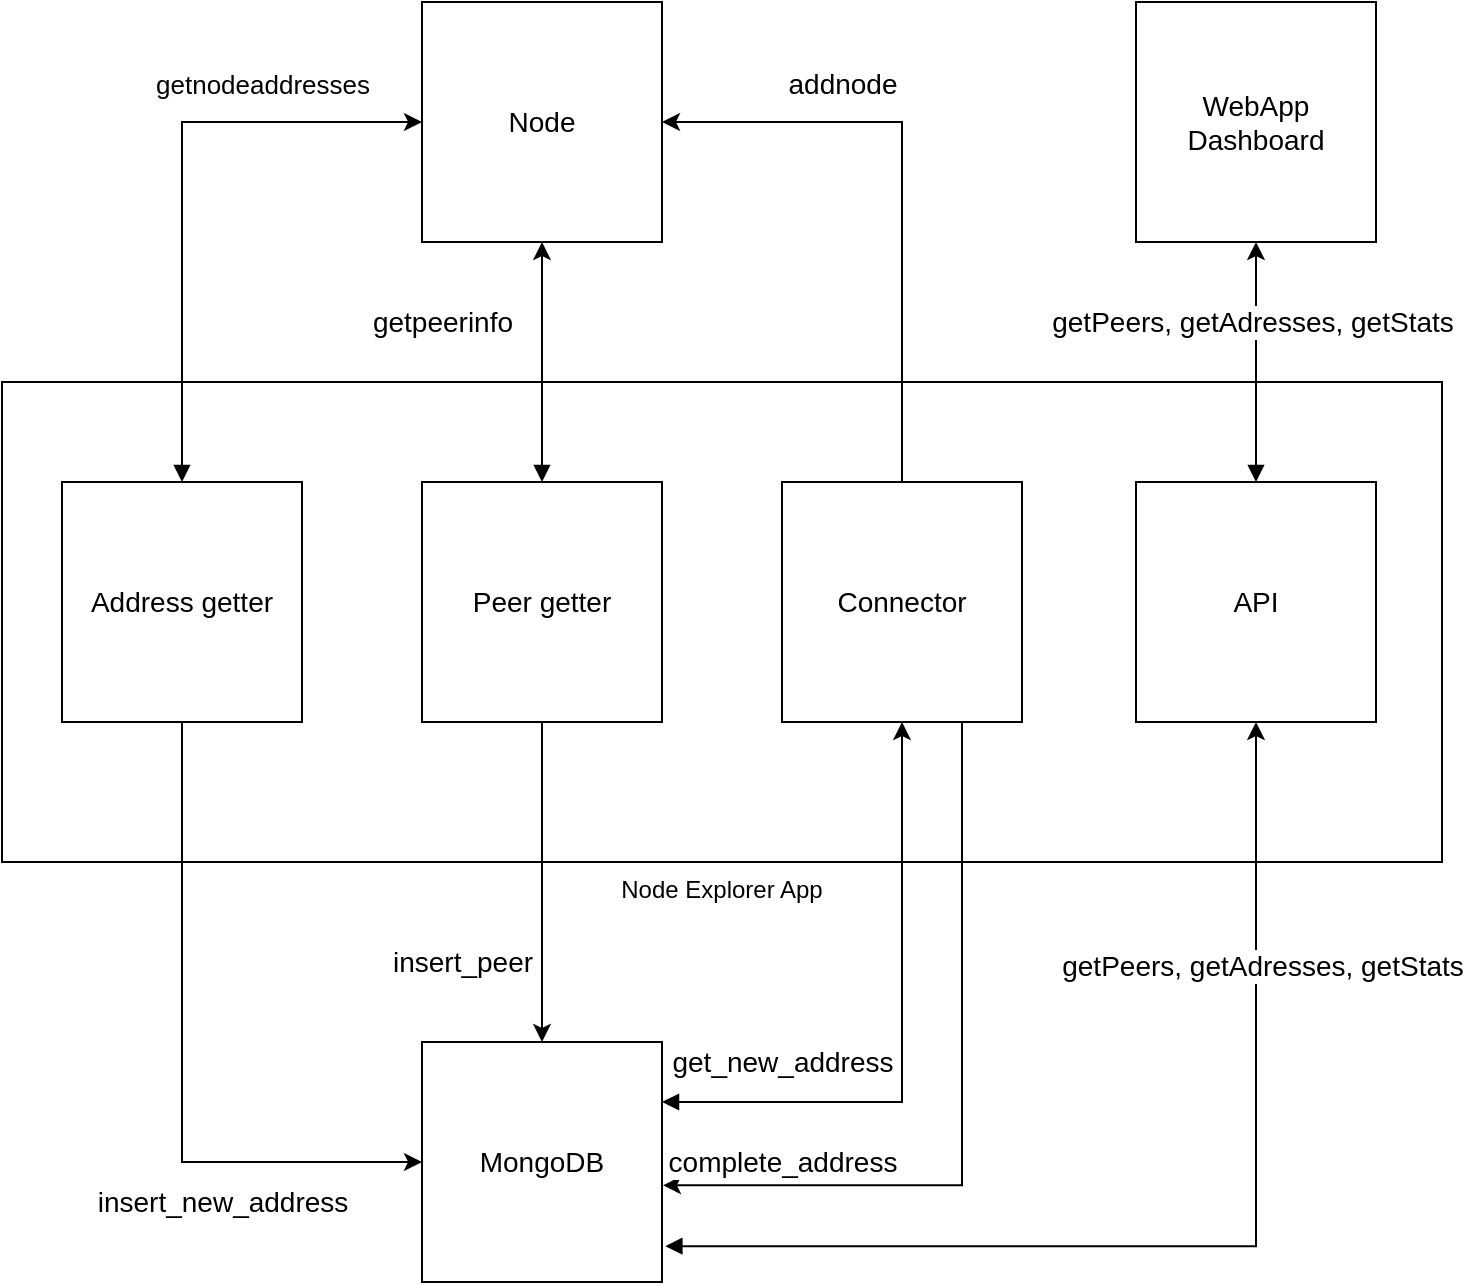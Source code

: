 <mxfile version="18.0.0" type="device"><diagram id="NlVgQWFk4MWVlC072JvY" name="Page-1"><mxGraphModel dx="1673" dy="869" grid="1" gridSize="10" guides="1" tooltips="1" connect="1" arrows="1" fold="1" page="1" pageScale="1" pageWidth="1654" pageHeight="1169" math="0" shadow="0"><root><mxCell id="0"/><mxCell id="1" parent="0"/><mxCell id="PtnNslAUQVRZYLovmZTt-2" value="&lt;font style=&quot;font-size: 14px;&quot;&gt;Node&lt;/font&gt;" style="rounded=0;whiteSpace=wrap;html=1;" vertex="1" parent="1"><mxGeometry x="410" y="250" width="120" height="120" as="geometry"/></mxCell><mxCell id="PtnNslAUQVRZYLovmZTt-3" value="Node Explorer App" style="rounded=0;whiteSpace=wrap;html=1;labelPosition=center;verticalLabelPosition=bottom;align=center;verticalAlign=top;" vertex="1" parent="1"><mxGeometry x="200" y="440" width="720" height="240" as="geometry"/></mxCell><mxCell id="PtnNslAUQVRZYLovmZTt-22" style="edgeStyle=orthogonalEdgeStyle;rounded=0;orthogonalLoop=1;jettySize=auto;html=1;exitX=1;exitY=0.25;exitDx=0;exitDy=0;entryX=0.5;entryY=1;entryDx=0;entryDy=0;fontSize=14;startArrow=block;startFill=1;" edge="1" parent="1" source="PtnNslAUQVRZYLovmZTt-4" target="PtnNslAUQVRZYLovmZTt-7"><mxGeometry relative="1" as="geometry"><Array as="points"><mxPoint x="650" y="800"/></Array></mxGeometry></mxCell><mxCell id="PtnNslAUQVRZYLovmZTt-28" value="get_new_address" style="edgeLabel;html=1;align=center;verticalAlign=middle;resizable=0;points=[];fontSize=14;" vertex="1" connectable="0" parent="PtnNslAUQVRZYLovmZTt-22"><mxGeometry x="0.039" y="-4" relative="1" as="geometry"><mxPoint x="-64" y="21" as="offset"/></mxGeometry></mxCell><mxCell id="PtnNslAUQVRZYLovmZTt-25" style="edgeStyle=orthogonalEdgeStyle;rounded=0;orthogonalLoop=1;jettySize=auto;html=1;exitX=1.014;exitY=0.851;exitDx=0;exitDy=0;entryX=0.5;entryY=1;entryDx=0;entryDy=0;fontSize=14;startArrow=block;startFill=1;exitPerimeter=0;" edge="1" parent="1" source="PtnNslAUQVRZYLovmZTt-4" target="PtnNslAUQVRZYLovmZTt-8"><mxGeometry relative="1" as="geometry"><Array as="points"><mxPoint x="827" y="872"/></Array></mxGeometry></mxCell><mxCell id="PtnNslAUQVRZYLovmZTt-31" value="getPeers, getAdresses, getStats" style="edgeLabel;html=1;align=center;verticalAlign=middle;resizable=0;points=[];fontSize=14;" vertex="1" connectable="0" parent="PtnNslAUQVRZYLovmZTt-25"><mxGeometry x="-0.747" y="-5" relative="1" as="geometry"><mxPoint x="228" y="-145" as="offset"/></mxGeometry></mxCell><mxCell id="PtnNslAUQVRZYLovmZTt-4" value="&lt;font style=&quot;font-size: 14px;&quot;&gt;MongoDB&lt;/font&gt;" style="rounded=0;whiteSpace=wrap;html=1;" vertex="1" parent="1"><mxGeometry x="410" y="770" width="120" height="120" as="geometry"/></mxCell><mxCell id="PtnNslAUQVRZYLovmZTt-11" style="edgeStyle=orthogonalEdgeStyle;rounded=0;orthogonalLoop=1;jettySize=auto;html=1;exitX=0.5;exitY=0;exitDx=0;exitDy=0;startArrow=block;startFill=1;entryX=0;entryY=0.5;entryDx=0;entryDy=0;" edge="1" parent="1" source="PtnNslAUQVRZYLovmZTt-5" target="PtnNslAUQVRZYLovmZTt-2"><mxGeometry relative="1" as="geometry"><mxPoint x="320" y="260" as="targetPoint"/><Array as="points"><mxPoint x="290" y="310"/></Array></mxGeometry></mxCell><mxCell id="PtnNslAUQVRZYLovmZTt-12" value="getnodeaddresses" style="edgeLabel;html=1;align=center;verticalAlign=middle;resizable=0;points=[];fontSize=13;" vertex="1" connectable="0" parent="PtnNslAUQVRZYLovmZTt-11"><mxGeometry x="-0.077" y="4" relative="1" as="geometry"><mxPoint x="44" y="-61" as="offset"/></mxGeometry></mxCell><mxCell id="PtnNslAUQVRZYLovmZTt-20" style="edgeStyle=orthogonalEdgeStyle;rounded=0;orthogonalLoop=1;jettySize=auto;html=1;exitX=0.5;exitY=1;exitDx=0;exitDy=0;entryX=0;entryY=0.5;entryDx=0;entryDy=0;fontSize=14;startArrow=none;startFill=0;" edge="1" parent="1" source="PtnNslAUQVRZYLovmZTt-5" target="PtnNslAUQVRZYLovmZTt-4"><mxGeometry relative="1" as="geometry"/></mxCell><mxCell id="PtnNslAUQVRZYLovmZTt-26" value="insert_new_address" style="edgeLabel;html=1;align=center;verticalAlign=middle;resizable=0;points=[];fontSize=14;" vertex="1" connectable="0" parent="PtnNslAUQVRZYLovmZTt-20"><mxGeometry x="-0.046" y="-2" relative="1" as="geometry"><mxPoint x="22" y="78" as="offset"/></mxGeometry></mxCell><mxCell id="PtnNslAUQVRZYLovmZTt-5" value="&lt;font style=&quot;font-size: 14px;&quot;&gt;Address getter&lt;/font&gt;" style="whiteSpace=wrap;html=1;aspect=fixed;" vertex="1" parent="1"><mxGeometry x="230" y="490" width="120" height="120" as="geometry"/></mxCell><mxCell id="PtnNslAUQVRZYLovmZTt-14" style="edgeStyle=orthogonalEdgeStyle;rounded=0;orthogonalLoop=1;jettySize=auto;html=1;exitX=0.5;exitY=0;exitDx=0;exitDy=0;entryX=0.5;entryY=1;entryDx=0;entryDy=0;fontSize=14;startArrow=block;startFill=1;" edge="1" parent="1" source="PtnNslAUQVRZYLovmZTt-6" target="PtnNslAUQVRZYLovmZTt-2"><mxGeometry relative="1" as="geometry"/></mxCell><mxCell id="PtnNslAUQVRZYLovmZTt-18" value="getpeerinfo" style="edgeLabel;html=1;align=center;verticalAlign=middle;resizable=0;points=[];fontSize=14;" vertex="1" connectable="0" parent="PtnNslAUQVRZYLovmZTt-14"><mxGeometry x="-0.133" y="3" relative="1" as="geometry"><mxPoint x="-47" y="-28" as="offset"/></mxGeometry></mxCell><mxCell id="PtnNslAUQVRZYLovmZTt-21" style="edgeStyle=orthogonalEdgeStyle;rounded=0;orthogonalLoop=1;jettySize=auto;html=1;exitX=0.5;exitY=1;exitDx=0;exitDy=0;entryX=0.5;entryY=0;entryDx=0;entryDy=0;fontSize=14;startArrow=none;startFill=0;" edge="1" parent="1" source="PtnNslAUQVRZYLovmZTt-6" target="PtnNslAUQVRZYLovmZTt-4"><mxGeometry relative="1" as="geometry"/></mxCell><mxCell id="PtnNslAUQVRZYLovmZTt-27" value="insert_peer" style="edgeLabel;html=1;align=center;verticalAlign=middle;resizable=0;points=[];fontSize=14;" vertex="1" connectable="0" parent="PtnNslAUQVRZYLovmZTt-21"><mxGeometry x="0.248" y="1" relative="1" as="geometry"><mxPoint x="-41" y="20" as="offset"/></mxGeometry></mxCell><mxCell id="PtnNslAUQVRZYLovmZTt-6" value="&lt;font style=&quot;font-size: 14px;&quot;&gt;Peer getter&lt;/font&gt;" style="whiteSpace=wrap;html=1;aspect=fixed;" vertex="1" parent="1"><mxGeometry x="410" y="490" width="120" height="120" as="geometry"/></mxCell><mxCell id="PtnNslAUQVRZYLovmZTt-15" style="edgeStyle=orthogonalEdgeStyle;rounded=0;orthogonalLoop=1;jettySize=auto;html=1;exitX=0.5;exitY=0;exitDx=0;exitDy=0;entryX=1;entryY=0.5;entryDx=0;entryDy=0;fontSize=14;startArrow=none;startFill=0;" edge="1" parent="1" source="PtnNslAUQVRZYLovmZTt-7" target="PtnNslAUQVRZYLovmZTt-2"><mxGeometry relative="1" as="geometry"><Array as="points"><mxPoint x="650" y="310"/></Array></mxGeometry></mxCell><mxCell id="PtnNslAUQVRZYLovmZTt-19" value="addnode" style="edgeLabel;html=1;align=center;verticalAlign=middle;resizable=0;points=[];fontSize=14;" vertex="1" connectable="0" parent="PtnNslAUQVRZYLovmZTt-15"><mxGeometry x="-0.265" y="1" relative="1" as="geometry"><mxPoint x="-29" y="-89" as="offset"/></mxGeometry></mxCell><mxCell id="PtnNslAUQVRZYLovmZTt-29" style="edgeStyle=orthogonalEdgeStyle;rounded=0;orthogonalLoop=1;jettySize=auto;html=1;exitX=0.75;exitY=1;exitDx=0;exitDy=0;entryX=1.004;entryY=0.597;entryDx=0;entryDy=0;fontSize=14;startArrow=none;startFill=0;entryPerimeter=0;" edge="1" parent="1" source="PtnNslAUQVRZYLovmZTt-7" target="PtnNslAUQVRZYLovmZTt-4"><mxGeometry relative="1" as="geometry"><Array as="points"><mxPoint x="680" y="842"/></Array></mxGeometry></mxCell><mxCell id="PtnNslAUQVRZYLovmZTt-30" value="complete_address" style="edgeLabel;html=1;align=center;verticalAlign=middle;resizable=0;points=[];fontSize=14;" vertex="1" connectable="0" parent="PtnNslAUQVRZYLovmZTt-29"><mxGeometry x="0.085" y="-4" relative="1" as="geometry"><mxPoint x="-86" y="13" as="offset"/></mxGeometry></mxCell><mxCell id="PtnNslAUQVRZYLovmZTt-7" value="&lt;font style=&quot;font-size: 14px;&quot;&gt;Connector&lt;/font&gt;" style="whiteSpace=wrap;html=1;aspect=fixed;" vertex="1" parent="1"><mxGeometry x="590" y="490" width="120" height="120" as="geometry"/></mxCell><mxCell id="PtnNslAUQVRZYLovmZTt-32" style="edgeStyle=orthogonalEdgeStyle;rounded=0;orthogonalLoop=1;jettySize=auto;html=1;exitX=0.5;exitY=0;exitDx=0;exitDy=0;entryX=0.5;entryY=1;entryDx=0;entryDy=0;fontSize=14;startArrow=block;startFill=1;" edge="1" parent="1" source="PtnNslAUQVRZYLovmZTt-8" target="PtnNslAUQVRZYLovmZTt-10"><mxGeometry relative="1" as="geometry"/></mxCell><mxCell id="PtnNslAUQVRZYLovmZTt-33" value="getPeers, getAdresses, getStats" style="edgeLabel;html=1;align=center;verticalAlign=middle;resizable=0;points=[];fontSize=14;" vertex="1" connectable="0" parent="PtnNslAUQVRZYLovmZTt-32"><mxGeometry x="0.219" y="2" relative="1" as="geometry"><mxPoint y="-7" as="offset"/></mxGeometry></mxCell><mxCell id="PtnNslAUQVRZYLovmZTt-8" value="&lt;font style=&quot;font-size: 14px;&quot;&gt;API&lt;/font&gt;" style="whiteSpace=wrap;html=1;aspect=fixed;" vertex="1" parent="1"><mxGeometry x="767" y="490" width="120" height="120" as="geometry"/></mxCell><mxCell id="PtnNslAUQVRZYLovmZTt-10" value="&lt;font style=&quot;font-size: 14px;&quot;&gt;WebApp Dashboard&lt;/font&gt;" style="whiteSpace=wrap;html=1;aspect=fixed;" vertex="1" parent="1"><mxGeometry x="767" y="250" width="120" height="120" as="geometry"/></mxCell></root></mxGraphModel></diagram></mxfile>